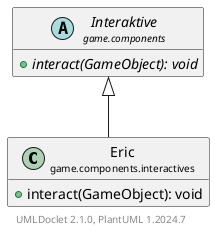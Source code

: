 @startuml
    set namespaceSeparator none
    hide empty fields
    hide empty methods

    class "<size:14>Eric\n<size:10>game.components.interactives" as game.components.interactives.Eric [[Eric.html]] {
        +interact(GameObject): void
    }

    abstract class "<size:14>Interaktive\n<size:10>game.components" as game.components.Interaktive [[../Interaktive.html]] {
        {abstract} +interact(GameObject): void
    }

    game.components.Interaktive <|-- game.components.interactives.Eric

    center footer UMLDoclet 2.1.0, PlantUML %version()
@enduml
